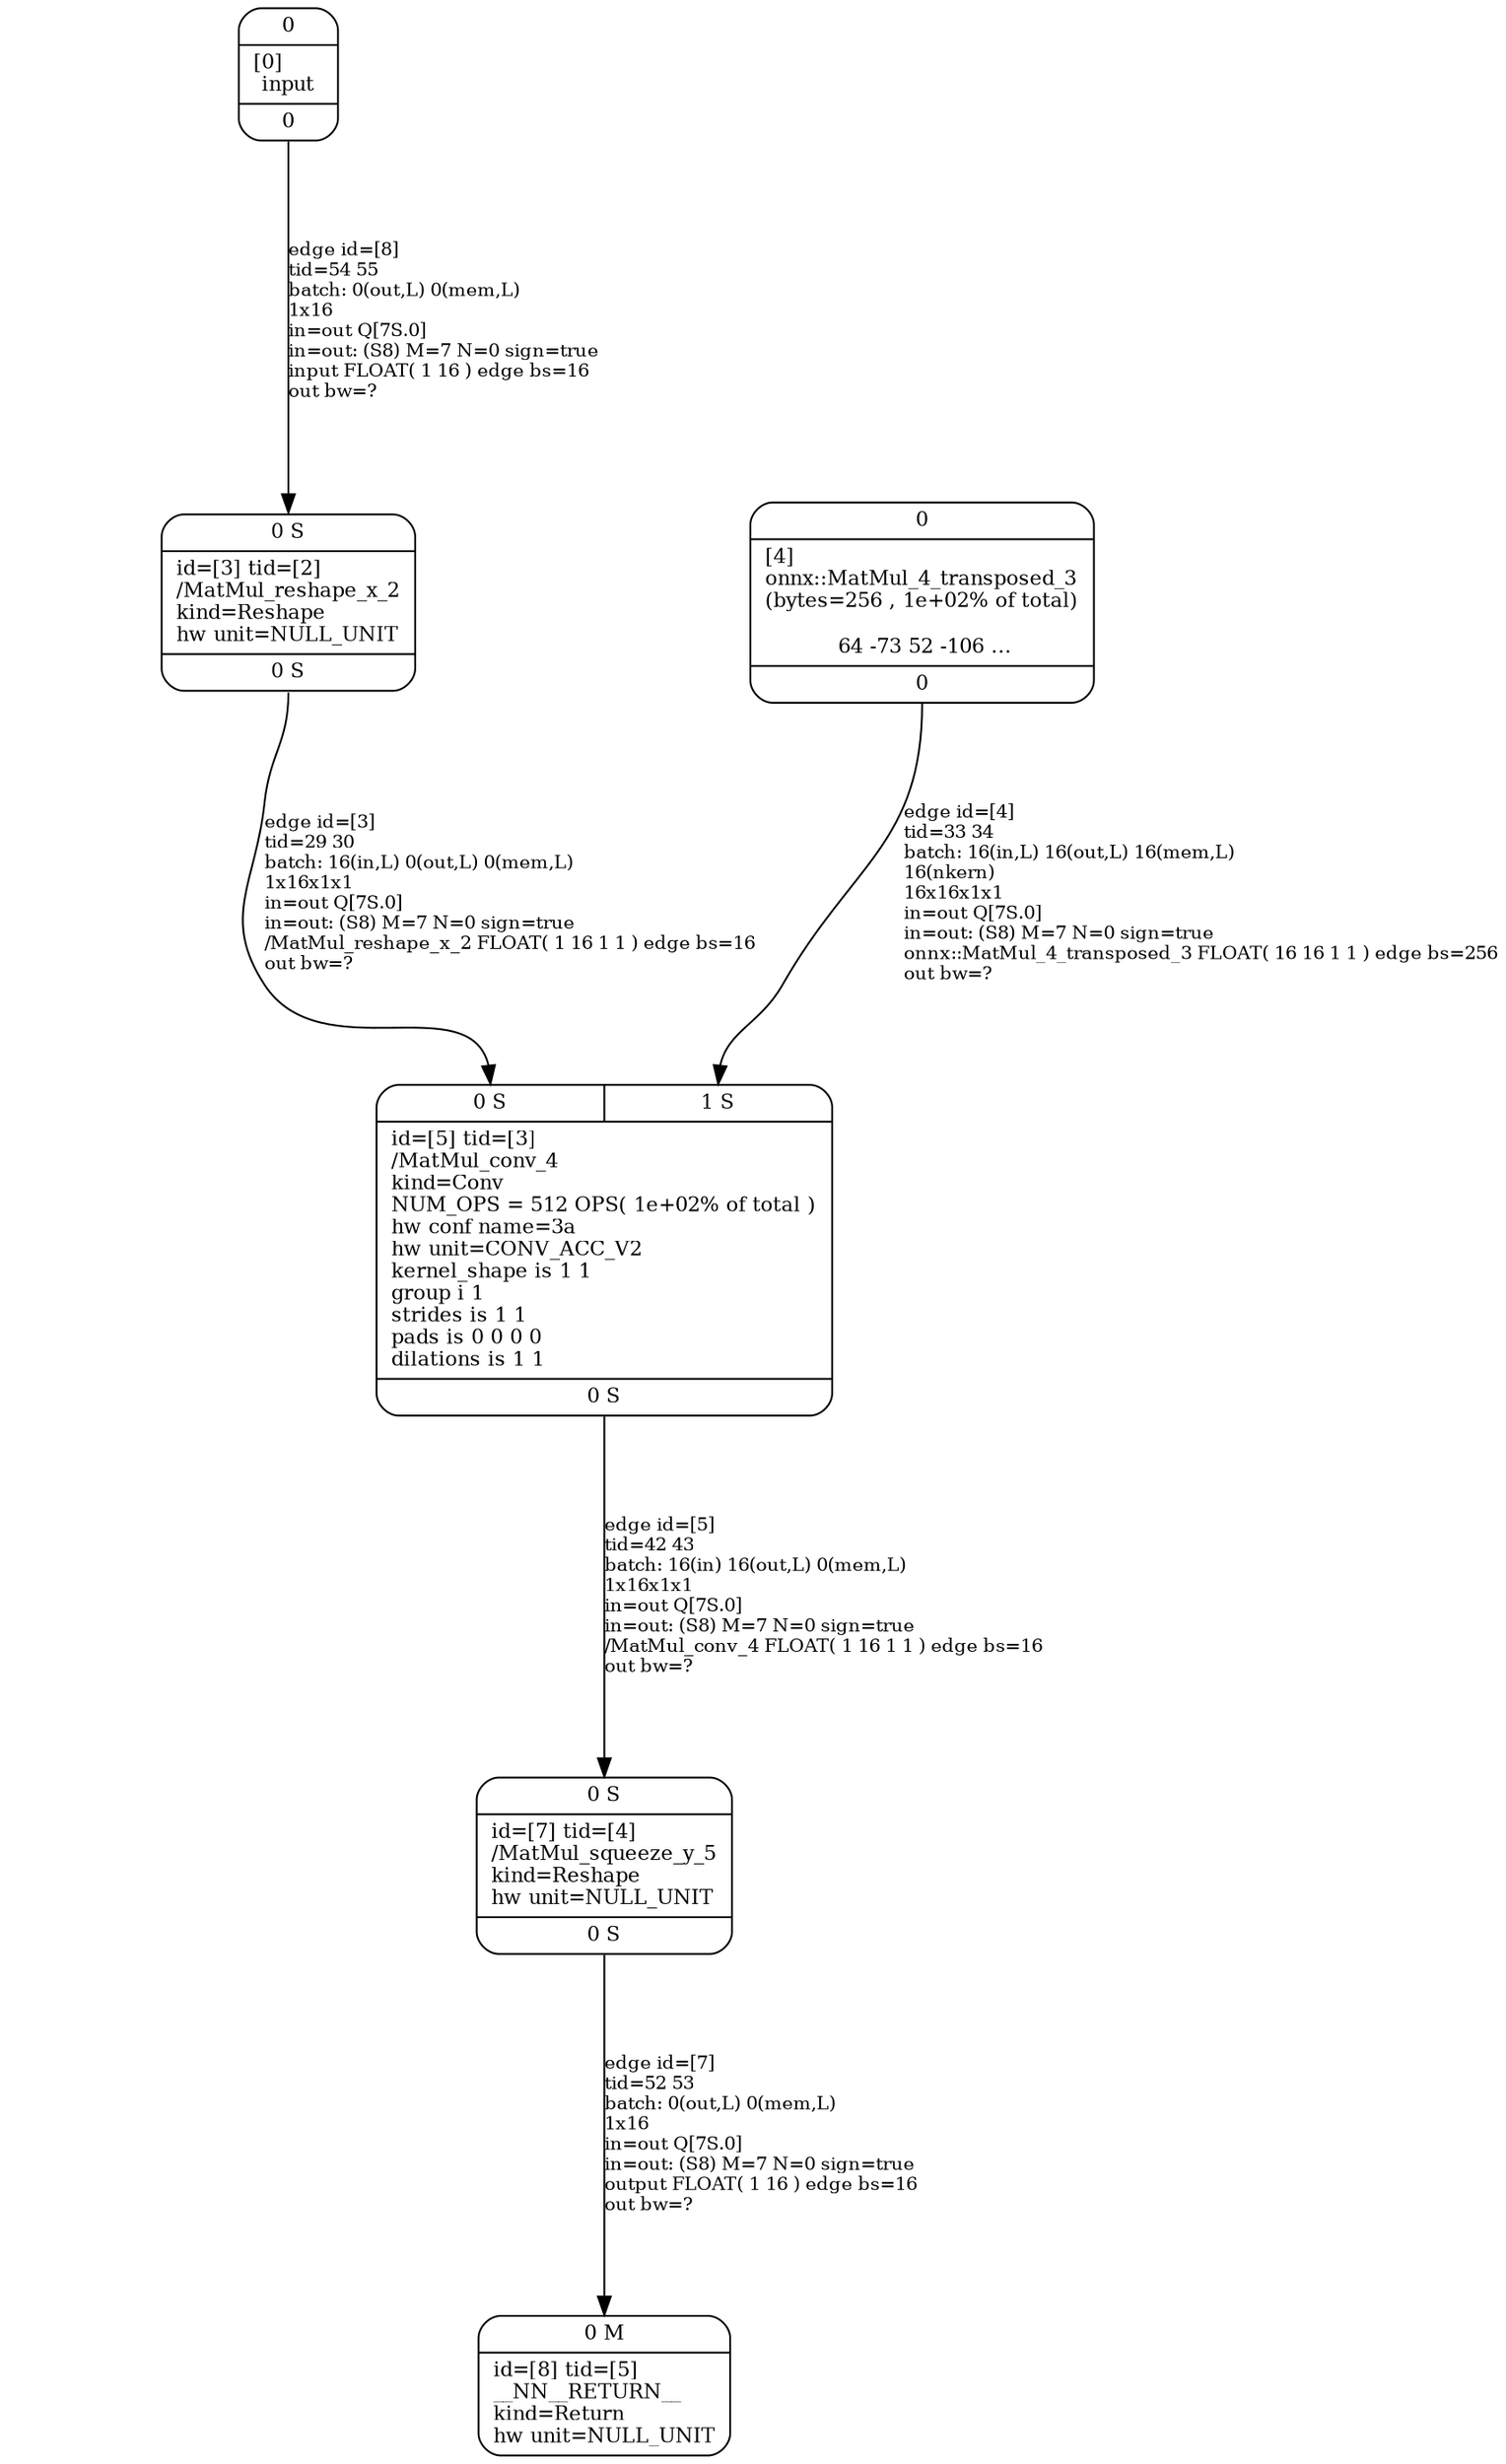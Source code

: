 digraph G {
graph [ fontsize=11 ];
node [ fontsize=11 ];
edge [ fontsize=10 ];
rankdir=BU
ranksep=1.5
nodesep=1
splines=spline
compound=true
Graphinfo [ label="" shape=plaintext, style=rounded, color=black, fontname="Arial-Bold" ];
"onnx::MatMul_4_transposed_3" [ label="{ { <i0> 0} |  [4]\lonnx::MatMul_4_transposed_3\l(bytes=256 , 1e+02% of total)\l\l 64 -73 52 -106 ... | { <o0> 0} }", shape=record, color=black, style=rounded  ] ;
input [ label="{ { <i0> 0} |  [0]\linput | { <o0> 0} }", shape=record, color=black, style=rounded  ] ;
"/MatMul_reshape_x_2" [ label="{ { < i0>  0 S } | id=[3] tid=[2]\l/MatMul_reshape_x_2\lkind=Reshape\lhw unit=NULL_UNIT\l | { < o0>  0 S } }", shape=record, color=black, style=rounded  ] ;
"/MatMul_conv_4" [ label="{ { < i0>  0 S  | < i1>  1 S } | id=[5] tid=[3]\l/MatMul_conv_4\lkind=Conv\lNUM_OPS = 512 OPS( 1e+02% of total )\lhw conf name=3a\lhw unit=CONV_ACC_V2\lkernel_shape is 1 1\lgroup i 1\lstrides is 1 1\lpads is 0 0 0 0\ldilations is 1 1\l | { < o0>  0 S } }", shape=record, color=black, style=rounded  ] ;
"/MatMul_squeeze_y_5" [ label="{ { < i0>  0 S } | id=[7] tid=[4]\l/MatMul_squeeze_y_5\lkind=Reshape\lhw unit=NULL_UNIT\l | { < o0>  0 S } }", shape=record, color=black, style=rounded  ] ;
__NN__RETURN__ [ label="{ { < i0>  0 M } | id=[8] tid=[5]\l__NN__RETURN__\lkind=Return\lhw unit=NULL_UNIT\l}", shape=record, color=black, style=rounded  ] ;
"/MatMul_reshape_x_2":o0:s->"/MatMul_conv_4":i0:n [ label="edge id=[3]\ltid=29 30\lbatch: 16(in,L) 0(out,L) 0(mem,L) \l1x16x1x1\lin=out Q[7S.0]\lin=out: (S8) M=7 N=0 sign=true\l/MatMul_reshape_x_2 FLOAT( 1 16 1 1 ) edge bs=16\lout bw=?\l" ]; 
"onnx::MatMul_4_transposed_3":o0:s->"/MatMul_conv_4":i1:n [ label="edge id=[4]\ltid=33 34\lbatch: 16(in,L) 16(out,L) 16(mem,L) \l16(nkern) \l16x16x1x1\lin=out Q[7S.0]\lin=out: (S8) M=7 N=0 sign=true\lonnx::MatMul_4_transposed_3 FLOAT( 16 16 1 1 ) edge bs=256\lout bw=?\l" ]; 
"/MatMul_conv_4":o0:s->"/MatMul_squeeze_y_5":i0:n [ label="edge id=[5]\ltid=42 43\lbatch: 16(in) 16(out,L) 0(mem,L) \l1x16x1x1\lin=out Q[7S.0]\lin=out: (S8) M=7 N=0 sign=true\l/MatMul_conv_4 FLOAT( 1 16 1 1 ) edge bs=16\lout bw=?\l" ]; 
"/MatMul_squeeze_y_5":o0:s->__NN__RETURN__:i0:n [ label="edge id=[7]\ltid=52 53\lbatch: 0(out,L) 0(mem,L) \l1x16\lin=out Q[7S.0]\lin=out: (S8) M=7 N=0 sign=true\loutput FLOAT( 1 16 ) edge bs=16\lout bw=?\l" ]; 
input:o0:s->"/MatMul_reshape_x_2":i0:n [ label="edge id=[8]\ltid=54 55\lbatch: 0(out,L) 0(mem,L) \l1x16\lin=out Q[7S.0]\lin=out: (S8) M=7 N=0 sign=true\linput FLOAT( 1 16 ) edge bs=16\lout bw=?\l" ]; 
}
